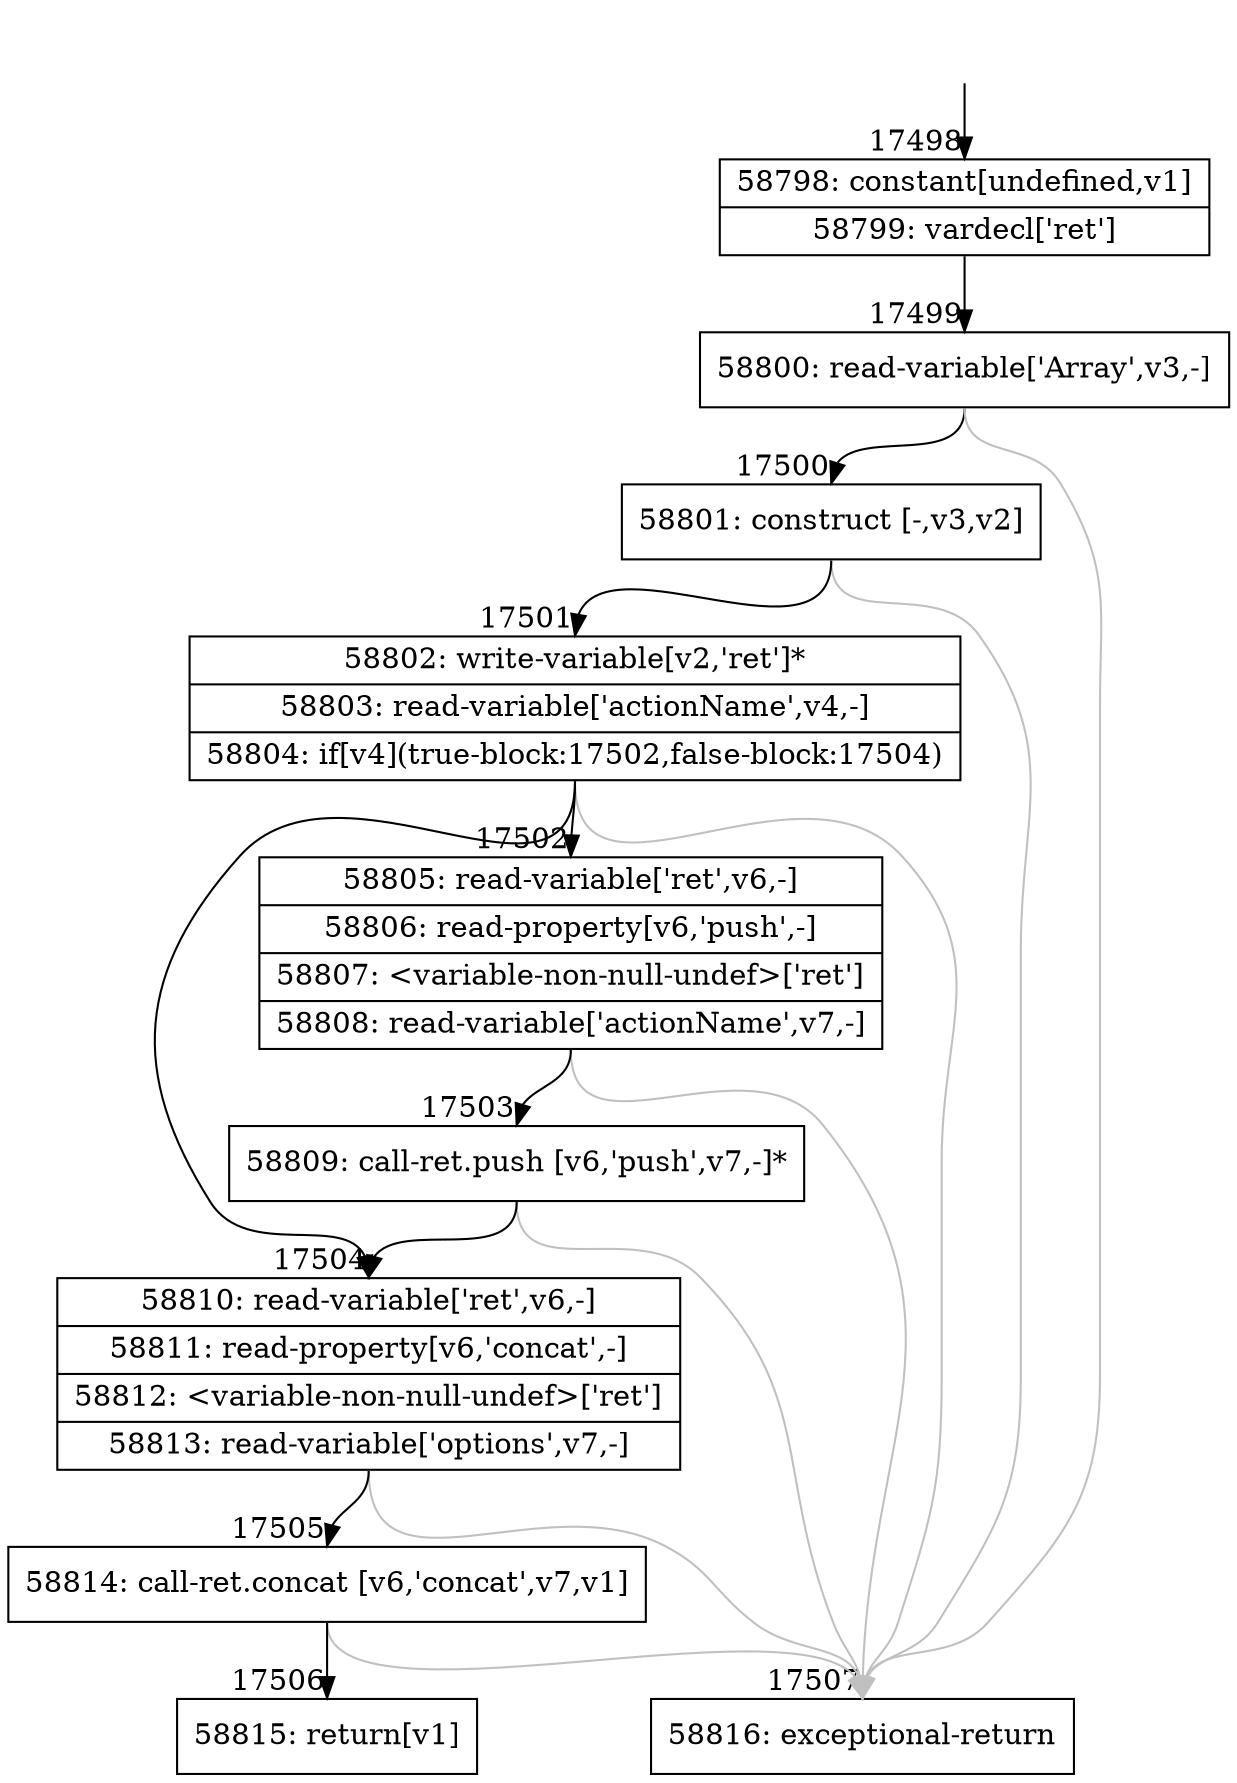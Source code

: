 digraph {
rankdir="TD"
BB_entry1510[shape=none,label=""];
BB_entry1510 -> BB17498 [tailport=s, headport=n, headlabel="    17498"]
BB17498 [shape=record label="{58798: constant[undefined,v1]|58799: vardecl['ret']}" ] 
BB17498 -> BB17499 [tailport=s, headport=n, headlabel="      17499"]
BB17499 [shape=record label="{58800: read-variable['Array',v3,-]}" ] 
BB17499 -> BB17500 [tailport=s, headport=n, headlabel="      17500"]
BB17499 -> BB17507 [tailport=s, headport=n, color=gray, headlabel="      17507"]
BB17500 [shape=record label="{58801: construct [-,v3,v2]}" ] 
BB17500 -> BB17501 [tailport=s, headport=n, headlabel="      17501"]
BB17500 -> BB17507 [tailport=s, headport=n, color=gray]
BB17501 [shape=record label="{58802: write-variable[v2,'ret']*|58803: read-variable['actionName',v4,-]|58804: if[v4](true-block:17502,false-block:17504)}" ] 
BB17501 -> BB17502 [tailport=s, headport=n, headlabel="      17502"]
BB17501 -> BB17504 [tailport=s, headport=n, headlabel="      17504"]
BB17501 -> BB17507 [tailport=s, headport=n, color=gray]
BB17502 [shape=record label="{58805: read-variable['ret',v6,-]|58806: read-property[v6,'push',-]|58807: \<variable-non-null-undef\>['ret']|58808: read-variable['actionName',v7,-]}" ] 
BB17502 -> BB17503 [tailport=s, headport=n, headlabel="      17503"]
BB17502 -> BB17507 [tailport=s, headport=n, color=gray]
BB17503 [shape=record label="{58809: call-ret.push [v6,'push',v7,-]*}" ] 
BB17503 -> BB17504 [tailport=s, headport=n]
BB17503 -> BB17507 [tailport=s, headport=n, color=gray]
BB17504 [shape=record label="{58810: read-variable['ret',v6,-]|58811: read-property[v6,'concat',-]|58812: \<variable-non-null-undef\>['ret']|58813: read-variable['options',v7,-]}" ] 
BB17504 -> BB17505 [tailport=s, headport=n, headlabel="      17505"]
BB17504 -> BB17507 [tailport=s, headport=n, color=gray]
BB17505 [shape=record label="{58814: call-ret.concat [v6,'concat',v7,v1]}" ] 
BB17505 -> BB17506 [tailport=s, headport=n, headlabel="      17506"]
BB17505 -> BB17507 [tailport=s, headport=n, color=gray]
BB17506 [shape=record label="{58815: return[v1]}" ] 
BB17507 [shape=record label="{58816: exceptional-return}" ] 
//#$~ 33112
}
